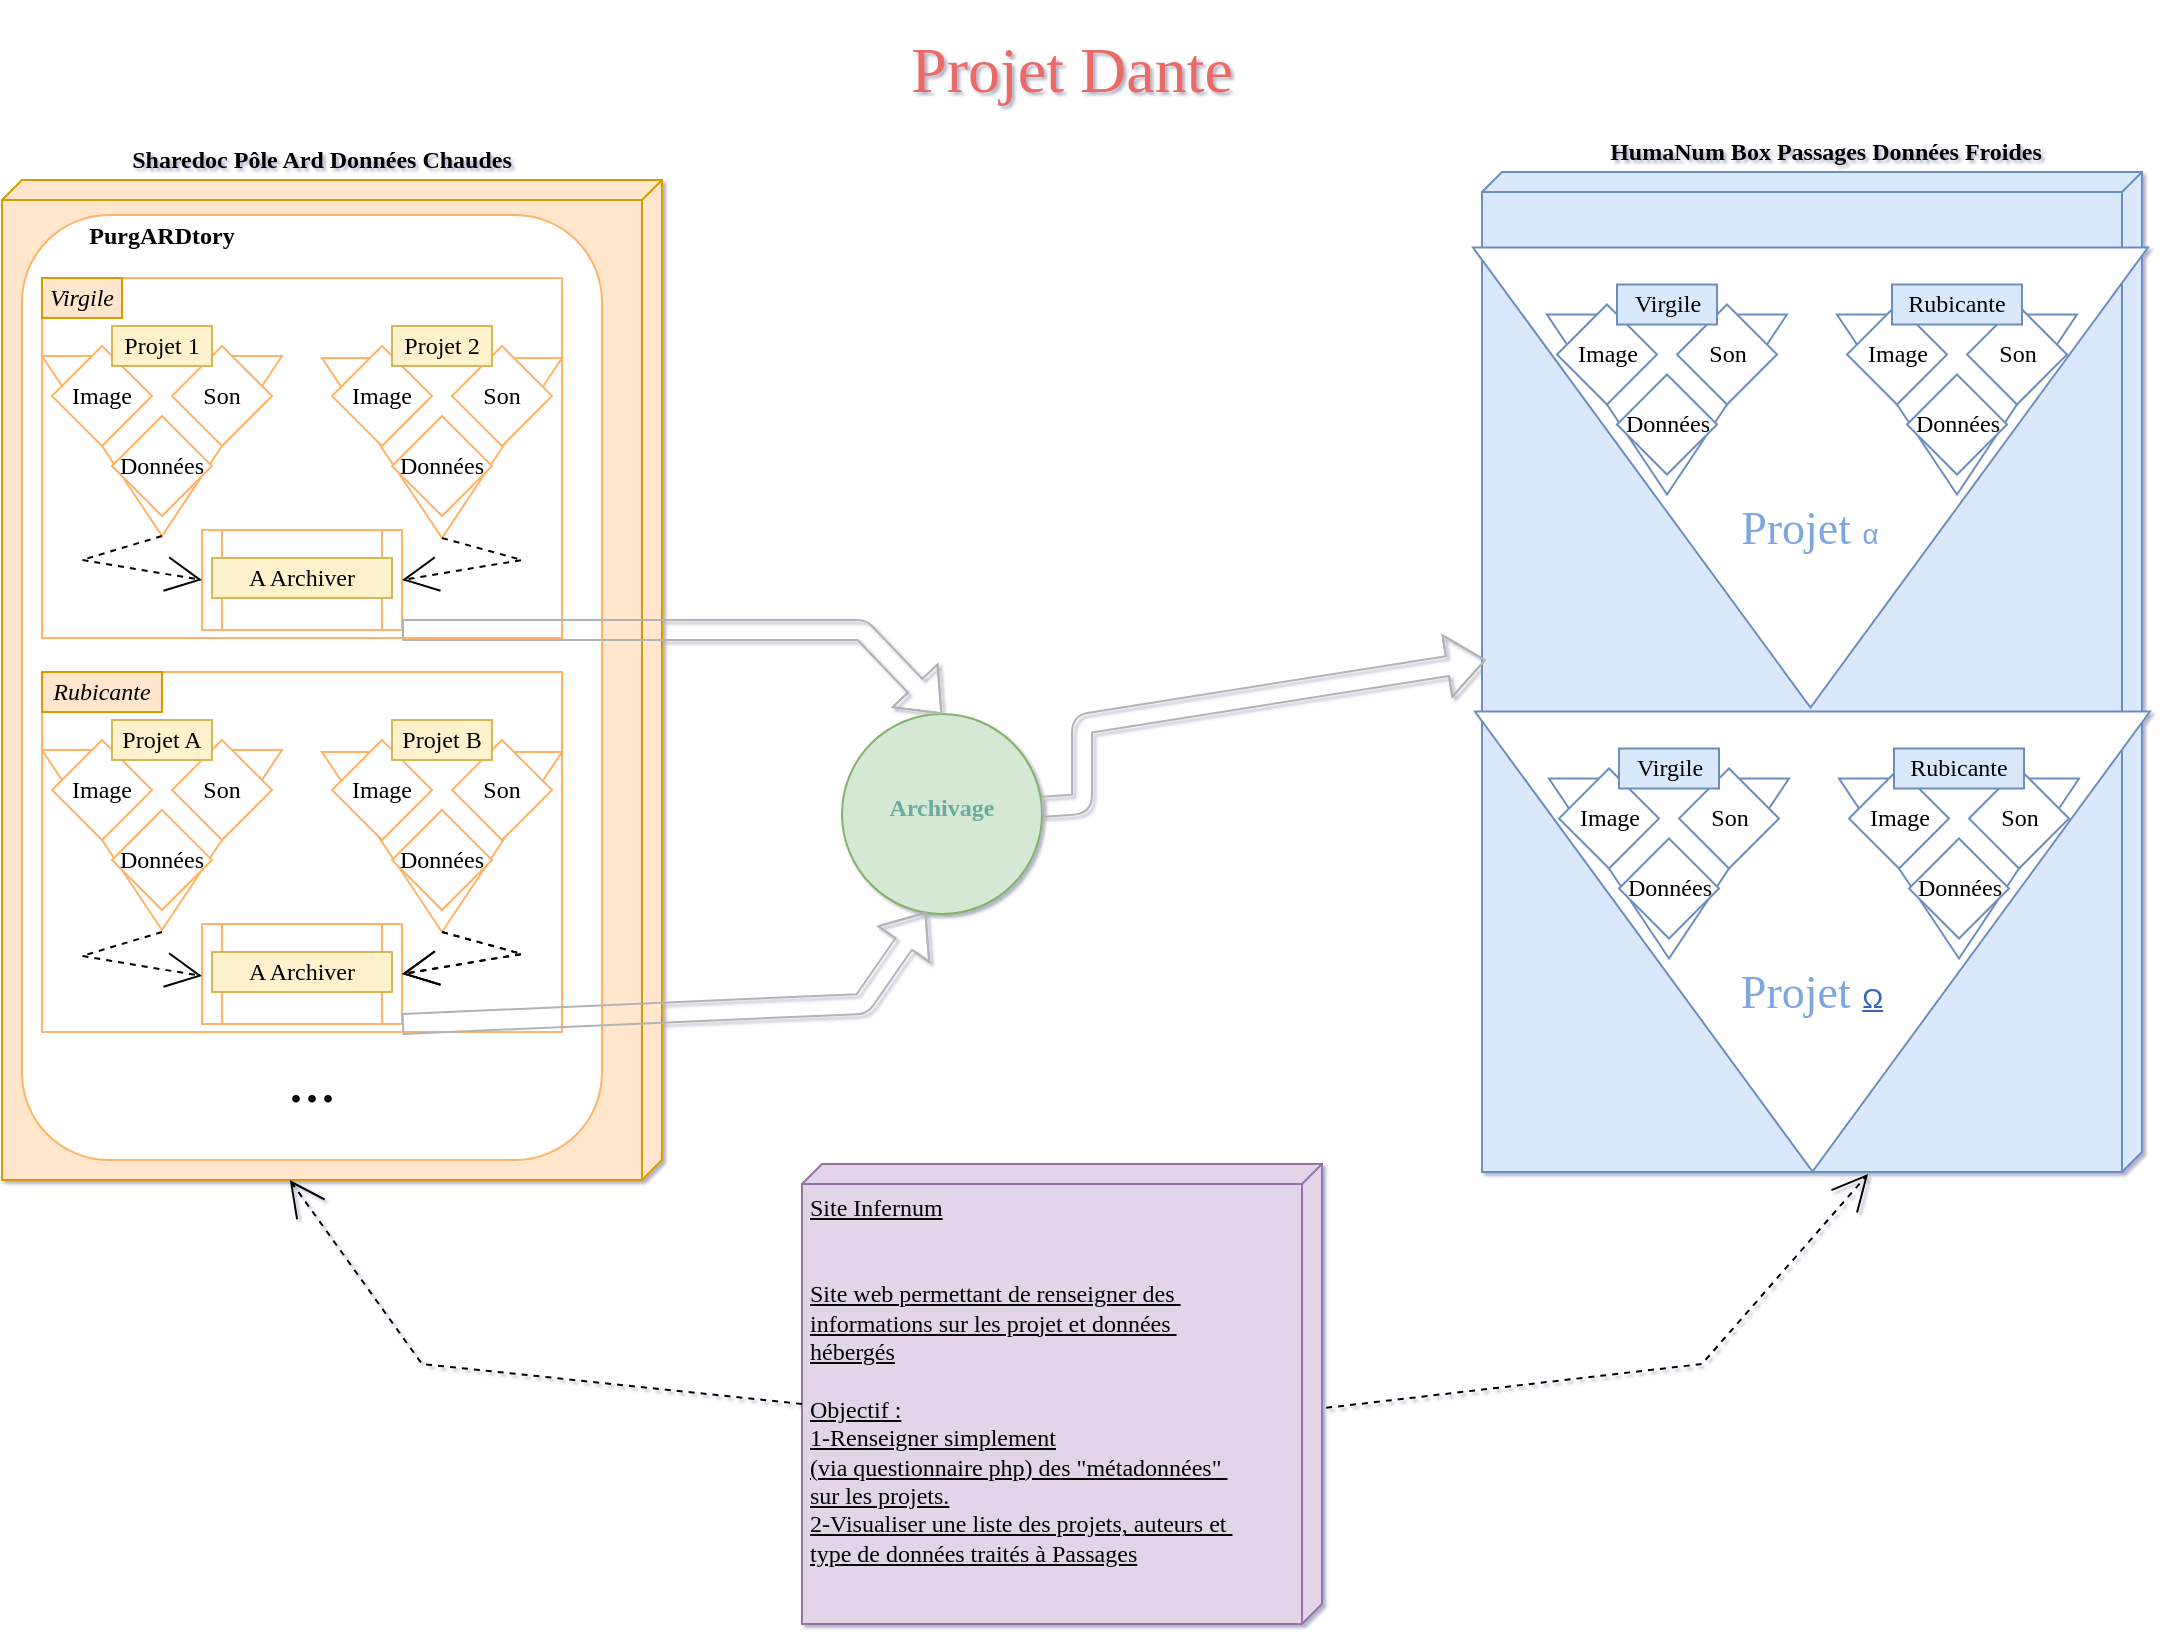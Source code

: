 <mxfile version="14.7.3" type="github">
  <diagram name="Page-1" id="5f0bae14-7c28-e335-631c-24af17079c00">
    <mxGraphModel dx="1422" dy="801" grid="1" gridSize="10" guides="1" tooltips="1" connect="1" arrows="1" fold="1" page="1" pageScale="1" pageWidth="1100" pageHeight="850" background="#ffffff" math="0" shadow="1">
      <root>
        <mxCell id="0" />
        <mxCell id="1" parent="0" />
        <mxCell id="-P8GrV4rSHHgKXdaOTVs-172" value="" style="ellipse;whiteSpace=wrap;html=1;aspect=fixed;fontFamily=Georgia;fontSize=23;strokeColor=#82b366;fillColor=#d5e8d4;" vertex="1" parent="1">
          <mxGeometry x="430" y="375" width="100" height="100" as="geometry" />
        </mxCell>
        <mxCell id="39150e848f15840c-1" value="" style="verticalAlign=top;align=left;spacingTop=8;spacingLeft=2;spacingRight=12;shape=cube;size=10;direction=south;fontStyle=4;html=1;rounded=0;shadow=0;comic=0;labelBackgroundColor=none;strokeWidth=1;fontFamily=Verdana;fontSize=12;fillColor=#ffe6cc;strokeColor=#d79b00;" parent="1" vertex="1">
          <mxGeometry x="10" y="108" width="330" height="500" as="geometry" />
        </mxCell>
        <mxCell id="39150e848f15840c-2" value="" style="verticalAlign=top;align=left;spacingTop=8;spacingLeft=2;spacingRight=12;shape=cube;size=10;direction=south;fontStyle=4;html=1;rounded=0;shadow=0;comic=0;labelBackgroundColor=none;strokeWidth=1;fontFamily=Verdana;fontSize=12;fillColor=#dae8fc;strokeColor=#6c8ebf;" parent="1" vertex="1">
          <mxGeometry x="750" y="104" width="330" height="500" as="geometry" />
        </mxCell>
        <mxCell id="39150e848f15840c-3" value="Site Infernum&lt;br&gt;&lt;br&gt;&lt;br&gt;Site web permettant de renseigner des&amp;nbsp;&lt;br&gt;informations sur les projet et données&amp;nbsp;&lt;br&gt;hébergés&lt;br&gt;&lt;br&gt;Objectif : &lt;br&gt;1-Renseigner simplement&lt;br&gt;(via questionnaire php) des &quot;métadonnées&quot;&amp;nbsp;&lt;br&gt;sur les projets.&lt;br&gt;2-Visualiser une liste des projets, auteurs et&amp;nbsp;&lt;br&gt;type de données traités à Passages" style="verticalAlign=top;align=left;spacingTop=8;spacingLeft=2;spacingRight=12;shape=cube;size=10;direction=south;fontStyle=4;html=1;rounded=0;shadow=0;comic=0;labelBackgroundColor=none;strokeWidth=1;fontFamily=Georgia;fontSize=12;fillColor=#e1d5e7;strokeColor=#9673a6;" parent="1" vertex="1">
          <mxGeometry x="410" y="600" width="260" height="230" as="geometry" />
        </mxCell>
        <mxCell id="-P8GrV4rSHHgKXdaOTVs-6" value="&lt;font color=&quot;#67ab9f&quot;&gt;Archivage&lt;/font&gt;" style="text;html=1;strokeColor=none;fillColor=none;align=center;verticalAlign=middle;whiteSpace=wrap;rounded=0;fontFamily=Georgia;fontStyle=1" vertex="1" parent="1">
          <mxGeometry x="440" y="412.25" width="80" height="20" as="geometry" />
        </mxCell>
        <mxCell id="-P8GrV4rSHHgKXdaOTVs-8" value="&lt;b&gt;HumaNum Box Passages Données Froides&lt;/b&gt;" style="text;html=1;strokeColor=none;fillColor=none;align=center;verticalAlign=middle;whiteSpace=wrap;rounded=0;fontFamily=Georgia;" vertex="1" parent="1">
          <mxGeometry x="762" y="84" width="320" height="20" as="geometry" />
        </mxCell>
        <mxCell id="-P8GrV4rSHHgKXdaOTVs-9" value="Sharedoc Pôle Ard Données Chaudes" style="text;html=1;strokeColor=none;fillColor=none;align=center;verticalAlign=middle;whiteSpace=wrap;rounded=0;fontFamily=Georgia;fontStyle=1" vertex="1" parent="1">
          <mxGeometry x="10" y="88" width="320" height="20" as="geometry" />
        </mxCell>
        <mxCell id="-P8GrV4rSHHgKXdaOTVs-12" value="" style="rounded=1;whiteSpace=wrap;html=1;fontFamily=Georgia;gradientColor=#ffffff;strokeColor=#FFB366;" vertex="1" parent="1">
          <mxGeometry x="20" y="125.5" width="290" height="472.5" as="geometry" />
        </mxCell>
        <mxCell id="-P8GrV4rSHHgKXdaOTVs-15" value="PurgARDtory" style="text;html=1;strokeColor=none;fillColor=none;align=center;verticalAlign=middle;whiteSpace=wrap;rounded=0;fontFamily=Georgia;fontStyle=1" vertex="1" parent="1">
          <mxGeometry x="50" y="125.5" width="80" height="20" as="geometry" />
        </mxCell>
        <mxCell id="-P8GrV4rSHHgKXdaOTVs-17" value="" style="whiteSpace=wrap;html=1;fontFamily=Georgia;strokeColor=#FFB366;fillColor=#ffffff;gradientColor=#ffffff;" vertex="1" parent="1">
          <mxGeometry x="30" y="157" width="260" height="180" as="geometry" />
        </mxCell>
        <mxCell id="-P8GrV4rSHHgKXdaOTVs-24" value="Virgile" style="text;html=1;strokeColor=#d79b00;fillColor=#ffe6cc;align=center;verticalAlign=middle;whiteSpace=wrap;rounded=0;fontFamily=Georgia;fontStyle=2" vertex="1" parent="1">
          <mxGeometry x="30" y="157" width="40" height="20" as="geometry" />
        </mxCell>
        <mxCell id="-P8GrV4rSHHgKXdaOTVs-27" value="" style="shape=process;whiteSpace=wrap;html=1;backgroundOutline=1;fontFamily=Georgia;strokeColor=#FFB366;fillColor=#ffffff;gradientColor=#ffffff;" vertex="1" parent="1">
          <mxGeometry x="110" y="283" width="100" height="50" as="geometry" />
        </mxCell>
        <mxCell id="-P8GrV4rSHHgKXdaOTVs-28" value="A Archiver" style="text;html=1;strokeColor=#d6b656;fillColor=#fff2cc;align=center;verticalAlign=middle;whiteSpace=wrap;rounded=0;fontFamily=Georgia;" vertex="1" parent="1">
          <mxGeometry x="115" y="297" width="90" height="20" as="geometry" />
        </mxCell>
        <mxCell id="-P8GrV4rSHHgKXdaOTVs-36" value="" style="group" vertex="1" connectable="0" parent="1">
          <mxGeometry x="30" y="191" width="120" height="95" as="geometry" />
        </mxCell>
        <mxCell id="-P8GrV4rSHHgKXdaOTVs-25" value="" style="triangle;whiteSpace=wrap;html=1;fontFamily=Georgia;strokeColor=#FFB366;fillColor=#ffffff;gradientColor=#ffffff;rotation=-90;direction=west;" vertex="1" parent="-P8GrV4rSHHgKXdaOTVs-36">
          <mxGeometry x="15" y="-10" width="90" height="120" as="geometry" />
        </mxCell>
        <mxCell id="-P8GrV4rSHHgKXdaOTVs-33" value="Image" style="rhombus;whiteSpace=wrap;html=1;fontFamily=Georgia;strokeColor=#FFB366;fillColor=#ffffff;gradientColor=#ffffff;" vertex="1" parent="-P8GrV4rSHHgKXdaOTVs-36">
          <mxGeometry x="5" width="50" height="50" as="geometry" />
        </mxCell>
        <mxCell id="-P8GrV4rSHHgKXdaOTVs-34" value="Son" style="rhombus;whiteSpace=wrap;html=1;fontFamily=Georgia;strokeColor=#FFB366;fillColor=#ffffff;gradientColor=#ffffff;" vertex="1" parent="-P8GrV4rSHHgKXdaOTVs-36">
          <mxGeometry x="65" width="50" height="50" as="geometry" />
        </mxCell>
        <mxCell id="-P8GrV4rSHHgKXdaOTVs-35" value="Données" style="rhombus;whiteSpace=wrap;html=1;fontFamily=Georgia;strokeColor=#FFB366;fillColor=#ffffff;gradientColor=#ffffff;" vertex="1" parent="-P8GrV4rSHHgKXdaOTVs-36">
          <mxGeometry x="35" y="35" width="50" height="50" as="geometry" />
        </mxCell>
        <mxCell id="-P8GrV4rSHHgKXdaOTVs-37" value="" style="group" vertex="1" connectable="0" parent="1">
          <mxGeometry x="170" y="192" width="120" height="95" as="geometry" />
        </mxCell>
        <mxCell id="-P8GrV4rSHHgKXdaOTVs-66" value="" style="group" vertex="1" connectable="0" parent="-P8GrV4rSHHgKXdaOTVs-37">
          <mxGeometry y="-1" width="120" height="96" as="geometry" />
        </mxCell>
        <mxCell id="-P8GrV4rSHHgKXdaOTVs-38" value="" style="triangle;whiteSpace=wrap;html=1;fontFamily=Georgia;strokeColor=#FFB366;fillColor=#ffffff;gradientColor=#ffffff;rotation=-90;direction=west;" vertex="1" parent="-P8GrV4rSHHgKXdaOTVs-66">
          <mxGeometry x="15" y="-9" width="90" height="120" as="geometry" />
        </mxCell>
        <mxCell id="-P8GrV4rSHHgKXdaOTVs-39" value="Image" style="rhombus;whiteSpace=wrap;html=1;fontFamily=Georgia;strokeColor=#FFB366;fillColor=#ffffff;gradientColor=#ffffff;" vertex="1" parent="-P8GrV4rSHHgKXdaOTVs-66">
          <mxGeometry x="5" width="50" height="50" as="geometry" />
        </mxCell>
        <mxCell id="-P8GrV4rSHHgKXdaOTVs-40" value="Son" style="rhombus;whiteSpace=wrap;html=1;fontFamily=Georgia;strokeColor=#FFB366;fillColor=#ffffff;gradientColor=#ffffff;" vertex="1" parent="-P8GrV4rSHHgKXdaOTVs-66">
          <mxGeometry x="65" width="50" height="50" as="geometry" />
        </mxCell>
        <mxCell id="-P8GrV4rSHHgKXdaOTVs-41" value="Données" style="rhombus;whiteSpace=wrap;html=1;fontFamily=Georgia;strokeColor=#FFB366;fillColor=#ffffff;gradientColor=#ffffff;" vertex="1" parent="-P8GrV4rSHHgKXdaOTVs-66">
          <mxGeometry x="35" y="35" width="50" height="50" as="geometry" />
        </mxCell>
        <mxCell id="-P8GrV4rSHHgKXdaOTVs-42" value="Projet 1" style="text;html=1;strokeColor=#d6b656;fillColor=#fff2cc;align=center;verticalAlign=middle;whiteSpace=wrap;rounded=0;fontFamily=Georgia;" vertex="1" parent="1">
          <mxGeometry x="65" y="181" width="50" height="20" as="geometry" />
        </mxCell>
        <mxCell id="-P8GrV4rSHHgKXdaOTVs-43" value="Projet 2" style="text;html=1;strokeColor=#d6b656;fillColor=#fff2cc;align=center;verticalAlign=middle;whiteSpace=wrap;rounded=0;fontFamily=Georgia;" vertex="1" parent="1">
          <mxGeometry x="205" y="181" width="50" height="20" as="geometry" />
        </mxCell>
        <mxCell id="-P8GrV4rSHHgKXdaOTVs-44" value="" style="whiteSpace=wrap;html=1;fontFamily=Georgia;strokeColor=#FFB366;fillColor=#ffffff;gradientColor=#ffffff;" vertex="1" parent="1">
          <mxGeometry x="30" y="354" width="260" height="180" as="geometry" />
        </mxCell>
        <mxCell id="-P8GrV4rSHHgKXdaOTVs-45" value="Rubicante" style="text;html=1;strokeColor=#d79b00;fillColor=#ffe6cc;align=center;verticalAlign=middle;whiteSpace=wrap;rounded=0;fontFamily=Georgia;fontStyle=2" vertex="1" parent="1">
          <mxGeometry x="30" y="354" width="60" height="20" as="geometry" />
        </mxCell>
        <mxCell id="-P8GrV4rSHHgKXdaOTVs-46" value="" style="shape=process;whiteSpace=wrap;html=1;backgroundOutline=1;fontFamily=Georgia;strokeColor=#FFB366;fillColor=#ffffff;gradientColor=#ffffff;" vertex="1" parent="1">
          <mxGeometry x="110" y="480" width="100" height="50" as="geometry" />
        </mxCell>
        <mxCell id="-P8GrV4rSHHgKXdaOTVs-47" value="A Archiver" style="text;html=1;strokeColor=#d6b656;fillColor=#fff2cc;align=center;verticalAlign=middle;whiteSpace=wrap;rounded=0;fontFamily=Georgia;" vertex="1" parent="1">
          <mxGeometry x="115" y="494" width="90" height="20" as="geometry" />
        </mxCell>
        <mxCell id="-P8GrV4rSHHgKXdaOTVs-48" value="" style="group" vertex="1" connectable="0" parent="1">
          <mxGeometry x="30" y="388" width="120" height="95" as="geometry" />
        </mxCell>
        <mxCell id="-P8GrV4rSHHgKXdaOTVs-49" value="" style="triangle;whiteSpace=wrap;html=1;fontFamily=Georgia;strokeColor=#FFB366;fillColor=#ffffff;gradientColor=#ffffff;rotation=-90;direction=west;" vertex="1" parent="-P8GrV4rSHHgKXdaOTVs-48">
          <mxGeometry x="15" y="-10" width="90" height="120" as="geometry" />
        </mxCell>
        <mxCell id="-P8GrV4rSHHgKXdaOTVs-50" value="Image" style="rhombus;whiteSpace=wrap;html=1;fontFamily=Georgia;strokeColor=#FFB366;fillColor=#ffffff;gradientColor=#ffffff;" vertex="1" parent="-P8GrV4rSHHgKXdaOTVs-48">
          <mxGeometry x="5" width="50" height="50" as="geometry" />
        </mxCell>
        <mxCell id="-P8GrV4rSHHgKXdaOTVs-51" value="Son" style="rhombus;whiteSpace=wrap;html=1;fontFamily=Georgia;strokeColor=#FFB366;fillColor=#ffffff;gradientColor=#ffffff;" vertex="1" parent="-P8GrV4rSHHgKXdaOTVs-48">
          <mxGeometry x="65" width="50" height="50" as="geometry" />
        </mxCell>
        <mxCell id="-P8GrV4rSHHgKXdaOTVs-52" value="Données" style="rhombus;whiteSpace=wrap;html=1;fontFamily=Georgia;strokeColor=#FFB366;fillColor=#ffffff;gradientColor=#ffffff;" vertex="1" parent="-P8GrV4rSHHgKXdaOTVs-48">
          <mxGeometry x="35" y="35" width="50" height="50" as="geometry" />
        </mxCell>
        <mxCell id="-P8GrV4rSHHgKXdaOTVs-53" value="" style="group" vertex="1" connectable="0" parent="1">
          <mxGeometry x="170" y="389" width="120" height="95" as="geometry" />
        </mxCell>
        <mxCell id="-P8GrV4rSHHgKXdaOTVs-54" value="" style="triangle;whiteSpace=wrap;html=1;fontFamily=Georgia;strokeColor=#FFB366;fillColor=#ffffff;gradientColor=#ffffff;rotation=-90;direction=west;" vertex="1" parent="-P8GrV4rSHHgKXdaOTVs-53">
          <mxGeometry x="15" y="-10" width="90" height="120" as="geometry" />
        </mxCell>
        <mxCell id="-P8GrV4rSHHgKXdaOTVs-55" value="Image" style="rhombus;whiteSpace=wrap;html=1;fontFamily=Georgia;strokeColor=#FFB366;fillColor=#ffffff;gradientColor=#ffffff;" vertex="1" parent="-P8GrV4rSHHgKXdaOTVs-53">
          <mxGeometry x="5" y="-1" width="50" height="50" as="geometry" />
        </mxCell>
        <mxCell id="-P8GrV4rSHHgKXdaOTVs-56" value="Son" style="rhombus;whiteSpace=wrap;html=1;fontFamily=Georgia;strokeColor=#FFB366;fillColor=#ffffff;gradientColor=#ffffff;" vertex="1" parent="-P8GrV4rSHHgKXdaOTVs-53">
          <mxGeometry x="65" y="-1" width="50" height="50" as="geometry" />
        </mxCell>
        <mxCell id="-P8GrV4rSHHgKXdaOTVs-57" value="Données" style="rhombus;whiteSpace=wrap;html=1;fontFamily=Georgia;strokeColor=#FFB366;fillColor=#ffffff;gradientColor=#ffffff;" vertex="1" parent="-P8GrV4rSHHgKXdaOTVs-53">
          <mxGeometry x="35" y="34" width="50" height="50" as="geometry" />
        </mxCell>
        <mxCell id="-P8GrV4rSHHgKXdaOTVs-58" value="Projet A" style="text;html=1;strokeColor=#d6b656;fillColor=#fff2cc;align=center;verticalAlign=middle;whiteSpace=wrap;rounded=0;fontFamily=Georgia;" vertex="1" parent="1">
          <mxGeometry x="65" y="378" width="50" height="20" as="geometry" />
        </mxCell>
        <mxCell id="-P8GrV4rSHHgKXdaOTVs-59" value="Projet B" style="text;html=1;strokeColor=#d6b656;fillColor=#fff2cc;align=center;verticalAlign=middle;whiteSpace=wrap;rounded=0;fontFamily=Georgia;" vertex="1" parent="1">
          <mxGeometry x="205" y="378" width="50" height="20" as="geometry" />
        </mxCell>
        <mxCell id="-P8GrV4rSHHgKXdaOTVs-60" value="..." style="text;html=1;strokeColor=none;fillColor=none;align=center;verticalAlign=middle;whiteSpace=wrap;rounded=0;fontFamily=Georgia;fontSize=32;" vertex="1" parent="1">
          <mxGeometry x="145" y="548" width="40" height="20" as="geometry" />
        </mxCell>
        <mxCell id="-P8GrV4rSHHgKXdaOTVs-61" style="edgeStyle=none;rounded=0;html=1;dashed=1;labelBackgroundColor=none;startArrow=none;startFill=0;startSize=8;endArrow=open;endFill=0;endSize=16;fontFamily=Verdana;fontSize=12;exitX=1;exitY=0.5;exitDx=0;exitDy=0;entryX=0;entryY=0.5;entryDx=0;entryDy=0;" edge="1" parent="1" source="-P8GrV4rSHHgKXdaOTVs-25" target="-P8GrV4rSHHgKXdaOTVs-27">
          <mxGeometry relative="1" as="geometry">
            <mxPoint x="320.89" y="814.143" as="sourcePoint" />
            <mxPoint x="110" y="328" as="targetPoint" />
            <Array as="points">
              <mxPoint x="50" y="298" />
            </Array>
          </mxGeometry>
        </mxCell>
        <mxCell id="-P8GrV4rSHHgKXdaOTVs-62" style="edgeStyle=none;rounded=0;html=1;dashed=1;labelBackgroundColor=none;startArrow=none;startFill=0;startSize=8;endArrow=open;endFill=0;endSize=16;fontFamily=Verdana;fontSize=12;exitX=1;exitY=0.5;exitDx=0;exitDy=0;entryX=1;entryY=0.5;entryDx=0;entryDy=0;" edge="1" parent="1" source="-P8GrV4rSHHgKXdaOTVs-38" target="-P8GrV4rSHHgKXdaOTVs-27">
          <mxGeometry relative="1" as="geometry">
            <mxPoint x="100" y="296" as="sourcePoint" />
            <mxPoint x="120" y="338" as="targetPoint" />
            <Array as="points">
              <mxPoint x="270" y="298" />
            </Array>
          </mxGeometry>
        </mxCell>
        <mxCell id="-P8GrV4rSHHgKXdaOTVs-63" style="edgeStyle=none;rounded=0;html=1;dashed=1;labelBackgroundColor=none;startArrow=none;startFill=0;startSize=8;endArrow=open;endFill=0;endSize=16;fontFamily=Verdana;fontSize=12;exitX=1;exitY=0.5;exitDx=0;exitDy=0;entryX=1;entryY=0.5;entryDx=0;entryDy=0;" edge="1" parent="1">
          <mxGeometry relative="1" as="geometry">
            <mxPoint x="230" y="484" as="sourcePoint" />
            <mxPoint x="210" y="505" as="targetPoint" />
            <Array as="points">
              <mxPoint x="270" y="495" />
            </Array>
          </mxGeometry>
        </mxCell>
        <mxCell id="-P8GrV4rSHHgKXdaOTVs-64" style="edgeStyle=none;rounded=0;html=1;dashed=1;labelBackgroundColor=none;startArrow=none;startFill=0;startSize=8;endArrow=open;endFill=0;endSize=16;fontFamily=Verdana;fontSize=12;exitX=1;exitY=0.5;exitDx=0;exitDy=0;entryX=0;entryY=0.5;entryDx=0;entryDy=0;" edge="1" parent="1">
          <mxGeometry relative="1" as="geometry">
            <mxPoint x="90" y="484" as="sourcePoint" />
            <mxPoint x="110" y="506" as="targetPoint" />
            <Array as="points">
              <mxPoint x="50" y="496" />
            </Array>
          </mxGeometry>
        </mxCell>
        <mxCell id="-P8GrV4rSHHgKXdaOTVs-145" value="" style="shape=flexArrow;endArrow=classic;html=1;fontFamily=Georgia;fontSize=32;entryX=0.488;entryY=0.994;entryDx=0;entryDy=0;entryPerimeter=0;startArrow=none;strokeColor=#B3B3B3;" edge="1" parent="1" source="-P8GrV4rSHHgKXdaOTVs-172" target="39150e848f15840c-2">
          <mxGeometry width="50" height="50" relative="1" as="geometry">
            <mxPoint x="450" y="420" as="sourcePoint" />
            <mxPoint x="750" y="368.25" as="targetPoint" />
            <Array as="points">
              <mxPoint x="550" y="420" />
              <mxPoint x="550" y="380" />
            </Array>
          </mxGeometry>
        </mxCell>
        <mxCell id="-P8GrV4rSHHgKXdaOTVs-148" value="" style="shape=flexArrow;endArrow=classic;html=1;fontFamily=Georgia;fontSize=32;exitX=1;exitY=1;exitDx=0;exitDy=0;entryX=0.42;entryY=0.99;entryDx=0;entryDy=0;entryPerimeter=0;strokeColor=#B3B3B3;" edge="1" parent="1" source="-P8GrV4rSHHgKXdaOTVs-46" target="-P8GrV4rSHHgKXdaOTVs-172">
          <mxGeometry width="50" height="50" relative="1" as="geometry">
            <mxPoint x="520" y="418" as="sourcePoint" />
            <mxPoint x="450" y="460" as="targetPoint" />
            <Array as="points">
              <mxPoint x="440" y="520" />
            </Array>
          </mxGeometry>
        </mxCell>
        <mxCell id="-P8GrV4rSHHgKXdaOTVs-149" value="" style="shape=flexArrow;endArrow=classic;html=1;fontFamily=Georgia;fontSize=32;exitX=1;exitY=1;exitDx=0;exitDy=0;entryX=0.5;entryY=0;entryDx=0;entryDy=0;strokeColor=#B3B3B3;" edge="1" parent="1" source="-P8GrV4rSHHgKXdaOTVs-27" target="-P8GrV4rSHHgKXdaOTVs-172">
          <mxGeometry width="50" height="50" relative="1" as="geometry">
            <mxPoint x="520" y="418" as="sourcePoint" />
            <mxPoint x="450" y="380" as="targetPoint" />
            <Array as="points">
              <mxPoint x="440" y="333" />
            </Array>
          </mxGeometry>
        </mxCell>
        <mxCell id="-P8GrV4rSHHgKXdaOTVs-151" value="Projet Dante" style="text;html=1;align=center;verticalAlign=middle;whiteSpace=wrap;rounded=0;fontFamily=Georgia;fontSize=32;fontColor=#EA6B66;" vertex="1" parent="1">
          <mxGeometry x="380" y="18" width="330" height="70" as="geometry" />
        </mxCell>
        <mxCell id="-P8GrV4rSHHgKXdaOTVs-152" value="" style="triangle;whiteSpace=wrap;html=1;fontFamily=Georgia;strokeColor=#6c8ebf;rotation=-90;direction=west;" vertex="1" parent="1">
          <mxGeometry x="799.25" y="88" width="230" height="337.5" as="geometry" />
        </mxCell>
        <mxCell id="-P8GrV4rSHHgKXdaOTVs-74" value="" style="triangle;whiteSpace=wrap;html=1;fontFamily=Georgia;strokeColor=#6c8ebf;rotation=-90;direction=west;" vertex="1" parent="1">
          <mxGeometry x="797.5" y="160.25" width="90" height="120" as="geometry" />
        </mxCell>
        <mxCell id="-P8GrV4rSHHgKXdaOTVs-75" value="Image" style="rhombus;whiteSpace=wrap;html=1;fontFamily=Georgia;strokeColor=#6c8ebf;" vertex="1" parent="1">
          <mxGeometry x="787.5" y="170.25" width="50" height="50" as="geometry" />
        </mxCell>
        <mxCell id="-P8GrV4rSHHgKXdaOTVs-76" value="Son" style="rhombus;whiteSpace=wrap;html=1;fontFamily=Georgia;strokeColor=#6c8ebf;" vertex="1" parent="1">
          <mxGeometry x="847.5" y="170.25" width="50" height="50" as="geometry" />
        </mxCell>
        <mxCell id="-P8GrV4rSHHgKXdaOTVs-77" value="Données" style="rhombus;whiteSpace=wrap;html=1;fontFamily=Georgia;strokeColor=#6c8ebf;" vertex="1" parent="1">
          <mxGeometry x="817.5" y="205.25" width="50" height="50" as="geometry" />
        </mxCell>
        <mxCell id="-P8GrV4rSHHgKXdaOTVs-84" value="Virgile" style="text;html=1;strokeColor=#6c8ebf;align=center;verticalAlign=middle;whiteSpace=wrap;rounded=0;fontFamily=Georgia;fillColor=#dae8fc;" vertex="1" parent="1">
          <mxGeometry x="817.5" y="160.25" width="50" height="20" as="geometry" />
        </mxCell>
        <mxCell id="-P8GrV4rSHHgKXdaOTVs-125" value="" style="triangle;whiteSpace=wrap;html=1;fontFamily=Georgia;strokeColor=#6c8ebf;rotation=-90;direction=west;" vertex="1" parent="1">
          <mxGeometry x="942.5" y="160.25" width="90" height="120" as="geometry" />
        </mxCell>
        <mxCell id="-P8GrV4rSHHgKXdaOTVs-126" value="Image" style="rhombus;whiteSpace=wrap;html=1;fontFamily=Georgia;strokeColor=#6c8ebf;" vertex="1" parent="1">
          <mxGeometry x="932.5" y="170.25" width="50" height="50" as="geometry" />
        </mxCell>
        <mxCell id="-P8GrV4rSHHgKXdaOTVs-127" value="Son" style="rhombus;whiteSpace=wrap;html=1;fontFamily=Georgia;strokeColor=#6c8ebf;" vertex="1" parent="1">
          <mxGeometry x="992.5" y="170.25" width="50" height="50" as="geometry" />
        </mxCell>
        <mxCell id="-P8GrV4rSHHgKXdaOTVs-128" value="Données" style="rhombus;whiteSpace=wrap;html=1;fontFamily=Georgia;strokeColor=#6c8ebf;" vertex="1" parent="1">
          <mxGeometry x="962.5" y="205.25" width="50" height="50" as="geometry" />
        </mxCell>
        <mxCell id="-P8GrV4rSHHgKXdaOTVs-129" value="Rubicante" style="text;html=1;strokeColor=#6c8ebf;align=center;verticalAlign=middle;whiteSpace=wrap;rounded=0;fontFamily=Georgia;fillColor=#dae8fc;" vertex="1" parent="1">
          <mxGeometry x="955" y="160.25" width="65" height="20" as="geometry" />
        </mxCell>
        <mxCell id="-P8GrV4rSHHgKXdaOTVs-154" value="&lt;font color=&quot;#7ea6e0&quot;&gt;Projet&amp;nbsp;&lt;span style=&quot;font-family: &amp;#34;helvetica&amp;#34; , sans-serif ; font-size: 14px ; background-color: rgb(255 , 255 , 255)&quot;&gt;α&lt;/span&gt;&lt;/font&gt;" style="text;html=1;strokeColor=none;fillColor=none;align=center;verticalAlign=middle;whiteSpace=wrap;rounded=0;fontFamily=Georgia;fontSize=23;fontColor=#EA6B66;" vertex="1" parent="1">
          <mxGeometry x="849.25" y="271.75" width="130" height="20" as="geometry" />
        </mxCell>
        <mxCell id="-P8GrV4rSHHgKXdaOTVs-155" value="" style="triangle;whiteSpace=wrap;html=1;fontFamily=Georgia;strokeColor=#6c8ebf;rotation=-90;direction=west;" vertex="1" parent="1">
          <mxGeometry x="800.25" y="320" width="230" height="337.5" as="geometry" />
        </mxCell>
        <mxCell id="-P8GrV4rSHHgKXdaOTVs-156" value="" style="triangle;whiteSpace=wrap;html=1;fontFamily=Georgia;strokeColor=#6c8ebf;rotation=-90;direction=west;" vertex="1" parent="1">
          <mxGeometry x="798.5" y="392.25" width="90" height="120" as="geometry" />
        </mxCell>
        <mxCell id="-P8GrV4rSHHgKXdaOTVs-157" value="Image" style="rhombus;whiteSpace=wrap;html=1;fontFamily=Georgia;strokeColor=#6c8ebf;" vertex="1" parent="1">
          <mxGeometry x="788.5" y="402.25" width="50" height="50" as="geometry" />
        </mxCell>
        <mxCell id="-P8GrV4rSHHgKXdaOTVs-158" value="Son" style="rhombus;whiteSpace=wrap;html=1;fontFamily=Georgia;strokeColor=#6c8ebf;" vertex="1" parent="1">
          <mxGeometry x="848.5" y="402.25" width="50" height="50" as="geometry" />
        </mxCell>
        <mxCell id="-P8GrV4rSHHgKXdaOTVs-159" value="Données" style="rhombus;whiteSpace=wrap;html=1;fontFamily=Georgia;strokeColor=#6c8ebf;" vertex="1" parent="1">
          <mxGeometry x="818.5" y="437.25" width="50" height="50" as="geometry" />
        </mxCell>
        <mxCell id="-P8GrV4rSHHgKXdaOTVs-160" value="Virgile" style="text;html=1;strokeColor=#6c8ebf;align=center;verticalAlign=middle;whiteSpace=wrap;rounded=0;fontFamily=Georgia;fillColor=#dae8fc;" vertex="1" parent="1">
          <mxGeometry x="818.5" y="392.25" width="50" height="20" as="geometry" />
        </mxCell>
        <mxCell id="-P8GrV4rSHHgKXdaOTVs-161" value="" style="triangle;whiteSpace=wrap;html=1;fontFamily=Georgia;strokeColor=#6c8ebf;rotation=-90;direction=west;" vertex="1" parent="1">
          <mxGeometry x="943.5" y="392.25" width="90" height="120" as="geometry" />
        </mxCell>
        <mxCell id="-P8GrV4rSHHgKXdaOTVs-162" value="Image" style="rhombus;whiteSpace=wrap;html=1;fontFamily=Georgia;strokeColor=#6c8ebf;" vertex="1" parent="1">
          <mxGeometry x="933.5" y="402.25" width="50" height="50" as="geometry" />
        </mxCell>
        <mxCell id="-P8GrV4rSHHgKXdaOTVs-163" value="Son" style="rhombus;whiteSpace=wrap;html=1;fontFamily=Georgia;strokeColor=#6c8ebf;" vertex="1" parent="1">
          <mxGeometry x="993.5" y="402.25" width="50" height="50" as="geometry" />
        </mxCell>
        <mxCell id="-P8GrV4rSHHgKXdaOTVs-164" value="Données" style="rhombus;whiteSpace=wrap;html=1;fontFamily=Georgia;strokeColor=#6c8ebf;" vertex="1" parent="1">
          <mxGeometry x="963.5" y="437.25" width="50" height="50" as="geometry" />
        </mxCell>
        <mxCell id="-P8GrV4rSHHgKXdaOTVs-165" value="Rubicante" style="text;html=1;strokeColor=#6c8ebf;align=center;verticalAlign=middle;whiteSpace=wrap;rounded=0;fontFamily=Georgia;fillColor=#dae8fc;" vertex="1" parent="1">
          <mxGeometry x="956" y="392.25" width="65" height="20" as="geometry" />
        </mxCell>
        <mxCell id="-P8GrV4rSHHgKXdaOTVs-166" value="&lt;font color=&quot;#7ea6e0&quot;&gt;Projet&amp;nbsp;&lt;/font&gt;&lt;a href=&quot;https://fr.wikipedia.org/wiki/%CE%A9&quot; class=&quot;extiw&quot; title=&quot;w:Ω&quot; style=&quot;color: rgb(51 , 102 , 187) ; background: none rgb(255 , 255 , 255) ; font-family: sans-serif ; font-size: 14px ; text-align: left&quot;&gt;&lt;span lang=&quot;fr&quot; class=&quot;lang-fr&quot;&gt;Ω&lt;/span&gt;&lt;/a&gt;" style="text;html=1;strokeColor=none;fillColor=none;align=center;verticalAlign=middle;whiteSpace=wrap;rounded=0;fontFamily=Georgia;fontSize=23;fontColor=#EA6B66;" vertex="1" parent="1">
          <mxGeometry x="850.25" y="503.75" width="130" height="20" as="geometry" />
        </mxCell>
        <mxCell id="-P8GrV4rSHHgKXdaOTVs-169" style="edgeStyle=none;rounded=0;html=1;dashed=1;labelBackgroundColor=none;startArrow=none;startFill=0;startSize=8;endArrow=open;endFill=0;endSize=16;fontFamily=Verdana;fontSize=12;exitX=1;exitY=0.5;exitDx=0;exitDy=0;entryX=1;entryY=0.5;entryDx=0;entryDy=0;" edge="1" parent="1">
          <mxGeometry relative="1" as="geometry">
            <mxPoint x="230" y="484" as="sourcePoint" />
            <mxPoint x="210" y="505" as="targetPoint" />
            <Array as="points">
              <mxPoint x="270" y="495" />
            </Array>
          </mxGeometry>
        </mxCell>
        <mxCell id="-P8GrV4rSHHgKXdaOTVs-170" style="edgeStyle=none;rounded=0;html=1;dashed=1;labelBackgroundColor=none;startArrow=none;startFill=0;startSize=8;endArrow=open;endFill=0;endSize=16;fontFamily=Verdana;fontSize=12;exitX=0.53;exitY=-0.008;exitDx=0;exitDy=0;exitPerimeter=0;entryX=1.002;entryY=0.415;entryDx=0;entryDy=0;entryPerimeter=0;" edge="1" parent="1" source="39150e848f15840c-3" target="39150e848f15840c-2">
          <mxGeometry relative="1" as="geometry">
            <mxPoint x="854.5" y="740" as="sourcePoint" />
            <mxPoint x="890" y="600" as="targetPoint" />
            <Array as="points">
              <mxPoint x="860" y="700" />
            </Array>
          </mxGeometry>
        </mxCell>
        <mxCell id="-P8GrV4rSHHgKXdaOTVs-171" style="edgeStyle=none;rounded=0;html=1;dashed=1;labelBackgroundColor=none;startArrow=none;startFill=0;startSize=8;endArrow=open;endFill=0;endSize=16;fontFamily=Verdana;fontSize=12;exitX=0;exitY=0;exitDx=120;exitDy=260;exitPerimeter=0;entryX=1;entryY=0.564;entryDx=0;entryDy=0;entryPerimeter=0;" edge="1" parent="1" source="39150e848f15840c-3" target="39150e848f15840c-1">
          <mxGeometry relative="1" as="geometry">
            <mxPoint x="682.08" y="731.9" as="sourcePoint" />
            <mxPoint x="180" y="610" as="targetPoint" />
            <Array as="points">
              <mxPoint x="220" y="700" />
            </Array>
          </mxGeometry>
        </mxCell>
      </root>
    </mxGraphModel>
  </diagram>
</mxfile>
